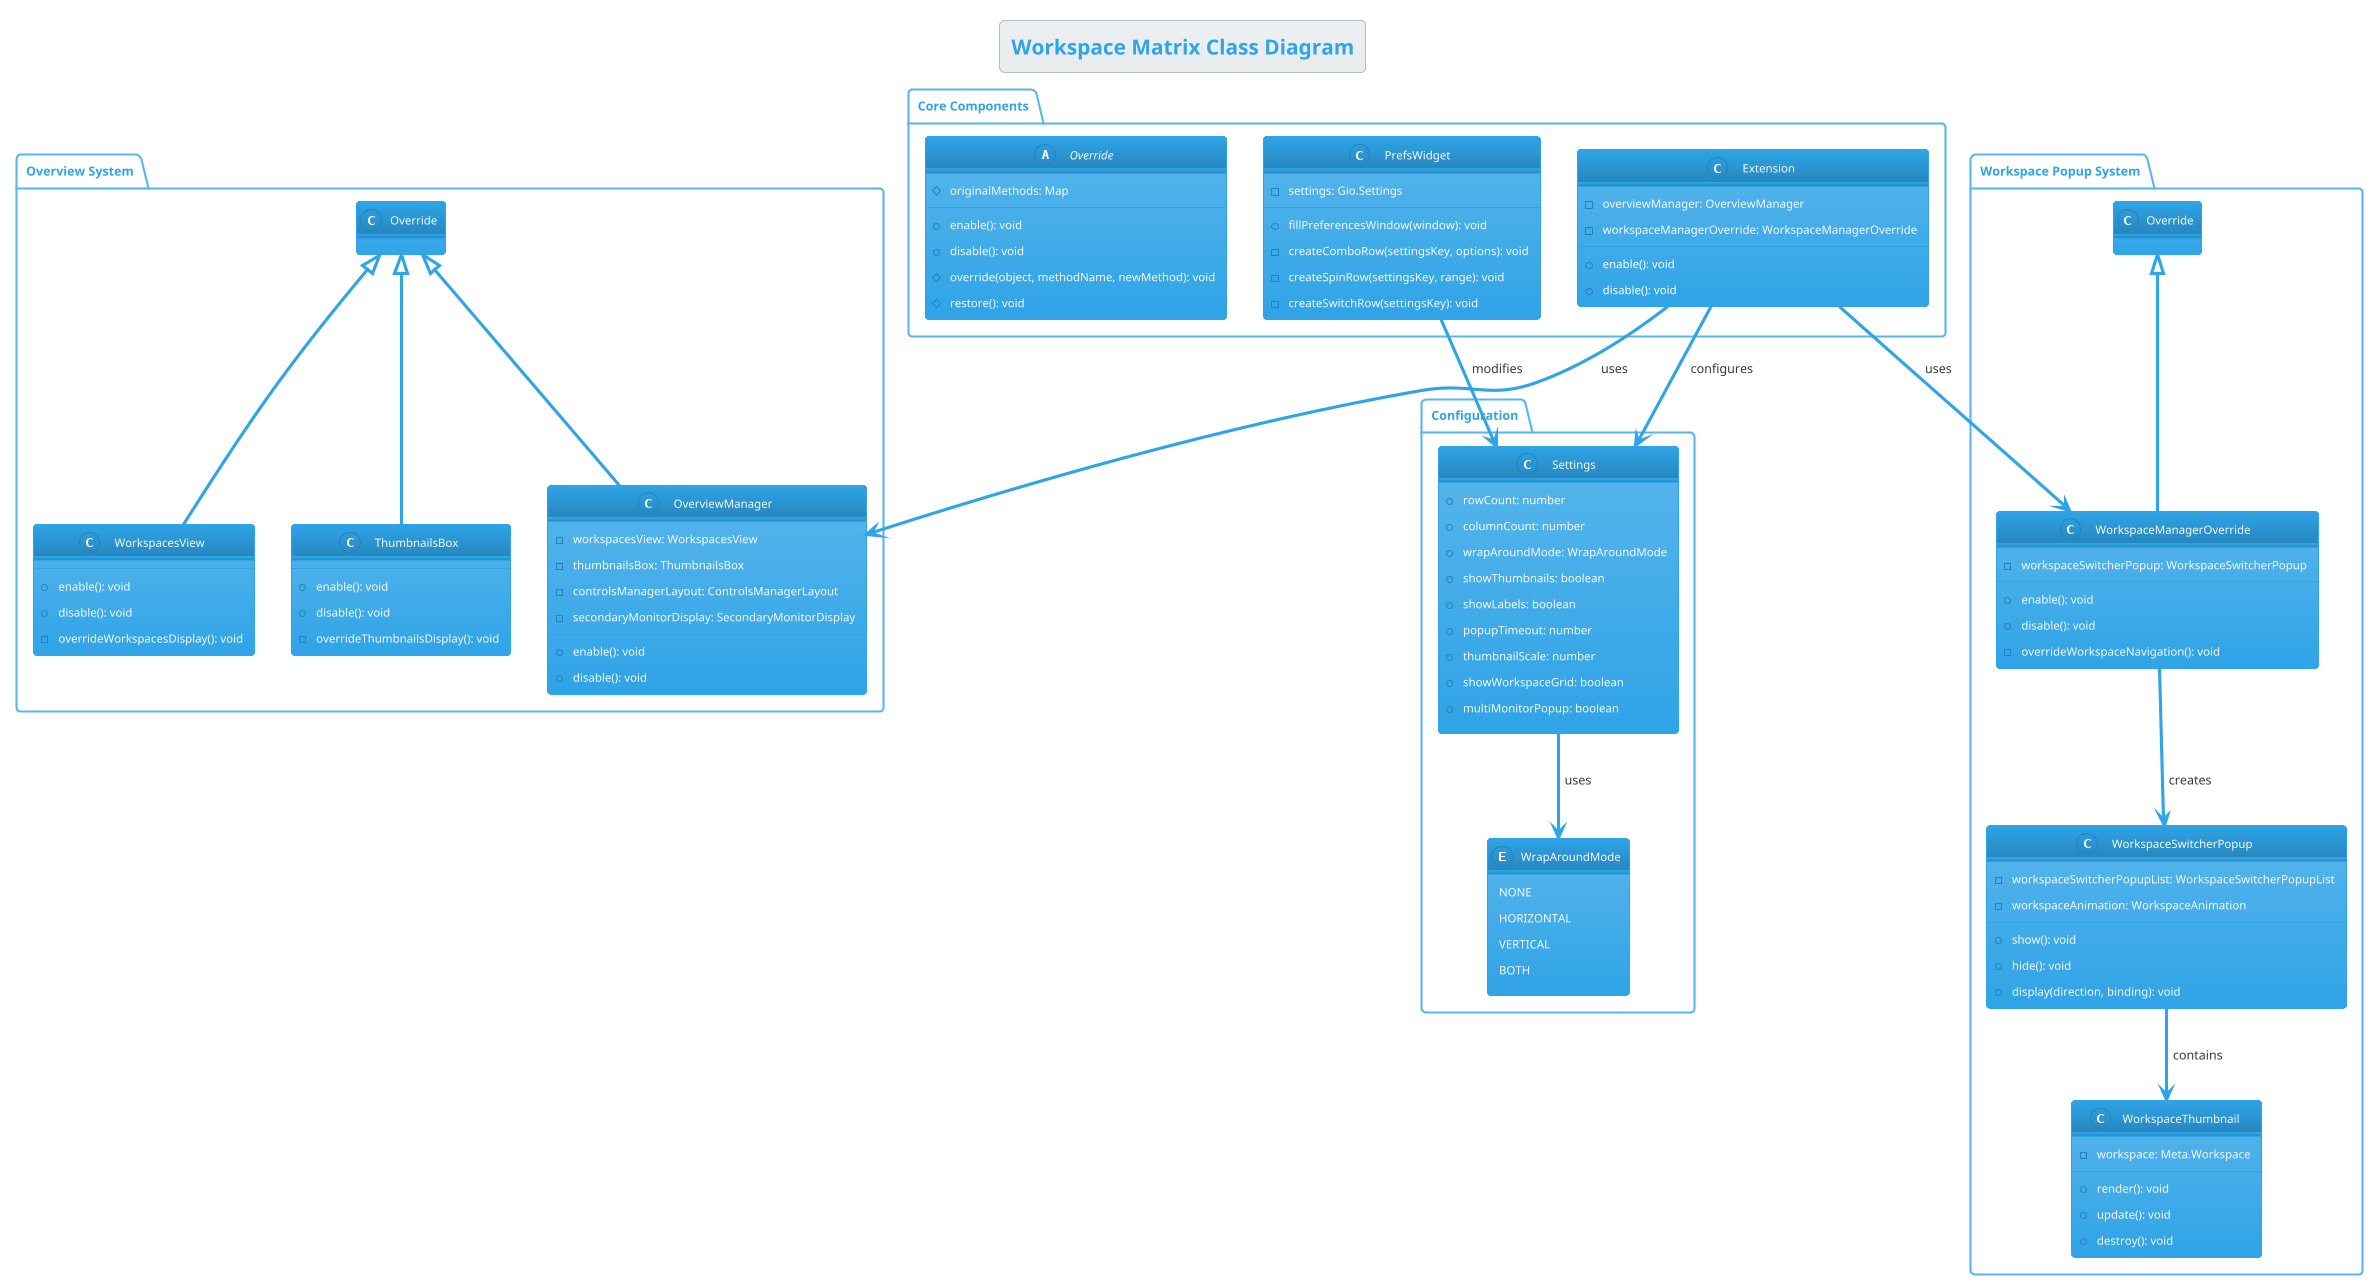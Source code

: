 @startuml
!theme cerulean
title Workspace Matrix Class Diagram

package "Core Components" {
    class Extension {
        -overviewManager: OverviewManager
        -workspaceManagerOverride: WorkspaceManagerOverride
        +enable(): void
        +disable(): void
    }

    class PrefsWidget {
        -settings: Gio.Settings
        +fillPreferencesWindow(window): void
        -createComboRow(settingsKey, options): void
        -createSpinRow(settingsKey, range): void
        -createSwitchRow(settingsKey): void
    }

    abstract class Override {
        #originalMethods: Map
        +enable(): void
        +disable(): void
        #override(object, methodName, newMethod): void
        #restore(): void
    }
}

package "Overview System" {
    class OverviewManager extends Override {
        -workspacesView: WorkspacesView
        -thumbnailsBox: ThumbnailsBox
        -controlsManagerLayout: ControlsManagerLayout
        -secondaryMonitorDisplay: SecondaryMonitorDisplay
        +enable(): void
        +disable(): void
    }

    class WorkspacesView extends Override {
        +enable(): void
        +disable(): void
        -overrideWorkspacesDisplay(): void
    }

    class ThumbnailsBox extends Override {
        +enable(): void
        +disable(): void
        -overrideThumbnailsDisplay(): void
    }
}

package "Workspace Popup System" {
    class WorkspaceManagerOverride extends Override {
        -workspaceSwitcherPopup: WorkspaceSwitcherPopup
        +enable(): void
        +disable(): void
        -overrideWorkspaceNavigation(): void
    }

    class WorkspaceSwitcherPopup {
        -workspaceSwitcherPopupList: WorkspaceSwitcherPopupList
        -workspaceAnimation: WorkspaceAnimation
        +show(): void
        +hide(): void
        +display(direction, binding): void
    }

    class WorkspaceThumbnail {
        -workspace: Meta.Workspace
        +render(): void
        +update(): void
        +destroy(): void
    }
}

package "Configuration" {
    class Settings {
        +rowCount: number
        +columnCount: number
        +wrapAroundMode: WrapAroundMode
        +showThumbnails: boolean
        +showLabels: boolean
        +popupTimeout: number
        +thumbnailScale: number
        +showWorkspaceGrid: boolean
        +multiMonitorPopup: boolean
    }

    enum WrapAroundMode {
        NONE
        HORIZONTAL
        VERTICAL
        BOTH
    }
}

Extension --> OverviewManager : uses
Extension --> WorkspaceManagerOverride : uses
Extension --> Settings : configures

WorkspaceManagerOverride --> WorkspaceSwitcherPopup : creates
WorkspaceSwitcherPopup --> WorkspaceThumbnail : contains

PrefsWidget --> Settings : modifies
Settings --> WrapAroundMode : uses

@enduml